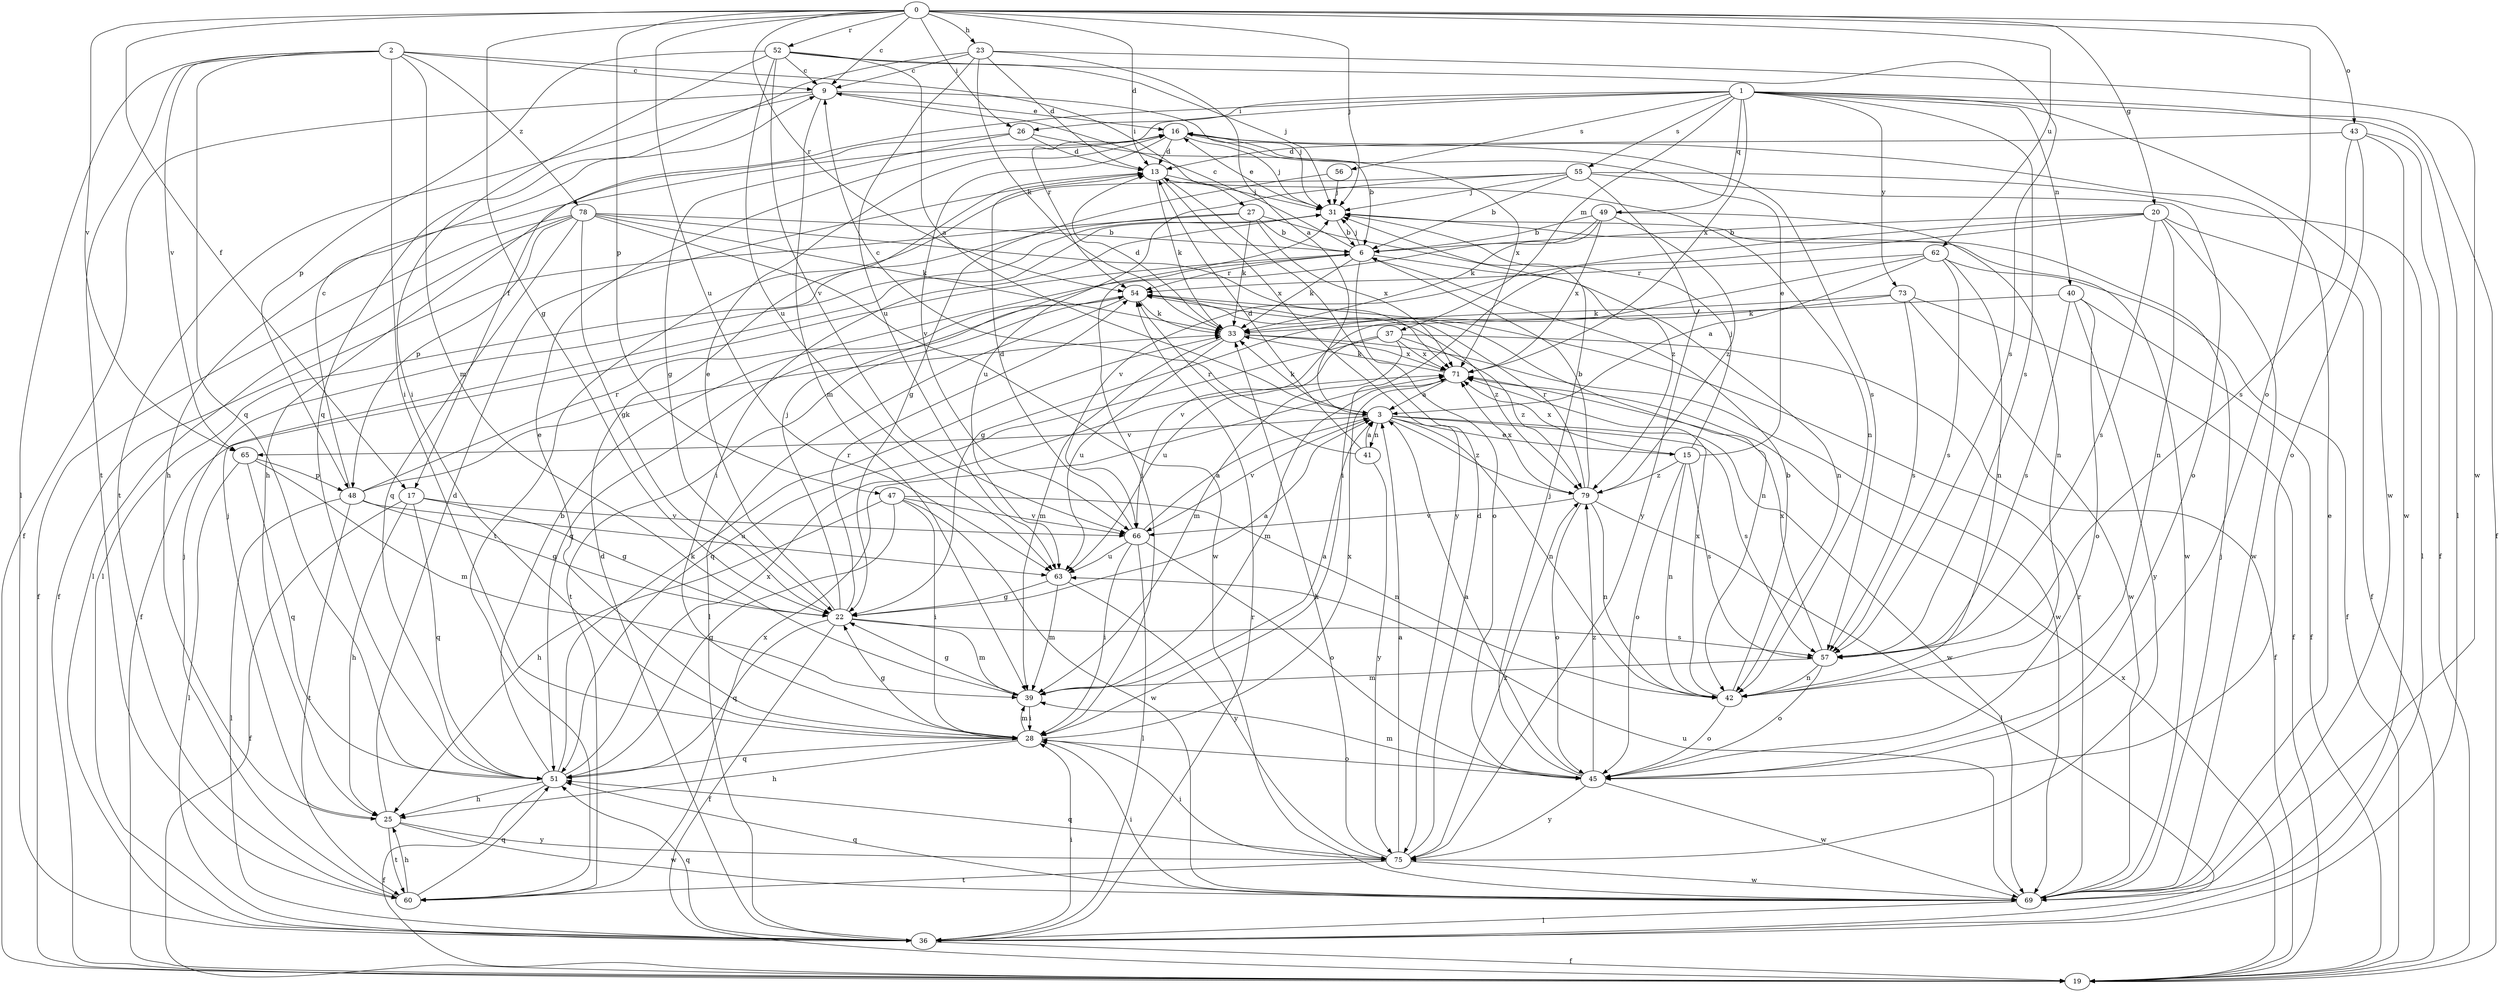 strict digraph  {
0;
1;
2;
3;
6;
9;
13;
15;
16;
17;
19;
20;
22;
23;
25;
26;
27;
28;
31;
33;
36;
37;
39;
40;
41;
42;
43;
45;
47;
48;
49;
51;
52;
54;
55;
56;
57;
60;
62;
63;
65;
66;
69;
71;
73;
75;
78;
79;
0 -> 9  [label=c];
0 -> 13  [label=d];
0 -> 17  [label=f];
0 -> 20  [label=g];
0 -> 22  [label=g];
0 -> 23  [label=h];
0 -> 26  [label=i];
0 -> 31  [label=j];
0 -> 43  [label=o];
0 -> 45  [label=o];
0 -> 47  [label=p];
0 -> 52  [label=r];
0 -> 54  [label=r];
0 -> 62  [label=u];
0 -> 63  [label=u];
0 -> 65  [label=v];
1 -> 17  [label=f];
1 -> 19  [label=f];
1 -> 26  [label=i];
1 -> 36  [label=l];
1 -> 37  [label=m];
1 -> 40  [label=n];
1 -> 49  [label=q];
1 -> 54  [label=r];
1 -> 55  [label=s];
1 -> 56  [label=s];
1 -> 57  [label=s];
1 -> 69  [label=w];
1 -> 71  [label=x];
1 -> 73  [label=y];
2 -> 9  [label=c];
2 -> 27  [label=i];
2 -> 28  [label=i];
2 -> 36  [label=l];
2 -> 39  [label=m];
2 -> 51  [label=q];
2 -> 60  [label=t];
2 -> 65  [label=v];
2 -> 78  [label=z];
3 -> 9  [label=c];
3 -> 15  [label=e];
3 -> 33  [label=k];
3 -> 41  [label=n];
3 -> 42  [label=n];
3 -> 57  [label=s];
3 -> 65  [label=v];
3 -> 66  [label=v];
3 -> 69  [label=w];
3 -> 79  [label=z];
6 -> 9  [label=c];
6 -> 19  [label=f];
6 -> 31  [label=j];
6 -> 33  [label=k];
6 -> 42  [label=n];
6 -> 45  [label=o];
6 -> 54  [label=r];
9 -> 16  [label=e];
9 -> 19  [label=f];
9 -> 31  [label=j];
9 -> 39  [label=m];
9 -> 60  [label=t];
13 -> 31  [label=j];
13 -> 33  [label=k];
13 -> 42  [label=n];
13 -> 75  [label=y];
15 -> 16  [label=e];
15 -> 31  [label=j];
15 -> 42  [label=n];
15 -> 45  [label=o];
15 -> 57  [label=s];
15 -> 71  [label=x];
15 -> 79  [label=z];
16 -> 13  [label=d];
16 -> 25  [label=h];
16 -> 31  [label=j];
16 -> 57  [label=s];
16 -> 66  [label=v];
16 -> 71  [label=x];
17 -> 19  [label=f];
17 -> 22  [label=g];
17 -> 25  [label=h];
17 -> 51  [label=q];
17 -> 66  [label=v];
19 -> 71  [label=x];
20 -> 6  [label=b];
20 -> 19  [label=f];
20 -> 28  [label=i];
20 -> 42  [label=n];
20 -> 57  [label=s];
20 -> 66  [label=v];
20 -> 69  [label=w];
22 -> 3  [label=a];
22 -> 16  [label=e];
22 -> 19  [label=f];
22 -> 31  [label=j];
22 -> 39  [label=m];
22 -> 51  [label=q];
22 -> 54  [label=r];
22 -> 57  [label=s];
23 -> 3  [label=a];
23 -> 9  [label=c];
23 -> 13  [label=d];
23 -> 33  [label=k];
23 -> 51  [label=q];
23 -> 63  [label=u];
23 -> 69  [label=w];
25 -> 13  [label=d];
25 -> 31  [label=j];
25 -> 60  [label=t];
25 -> 69  [label=w];
25 -> 75  [label=y];
26 -> 6  [label=b];
26 -> 13  [label=d];
26 -> 22  [label=g];
26 -> 25  [label=h];
27 -> 6  [label=b];
27 -> 19  [label=f];
27 -> 33  [label=k];
27 -> 36  [label=l];
27 -> 71  [label=x];
27 -> 79  [label=z];
28 -> 16  [label=e];
28 -> 22  [label=g];
28 -> 25  [label=h];
28 -> 39  [label=m];
28 -> 45  [label=o];
28 -> 51  [label=q];
28 -> 71  [label=x];
31 -> 6  [label=b];
31 -> 16  [label=e];
31 -> 28  [label=i];
31 -> 69  [label=w];
33 -> 13  [label=d];
33 -> 39  [label=m];
33 -> 63  [label=u];
33 -> 69  [label=w];
33 -> 71  [label=x];
36 -> 13  [label=d];
36 -> 19  [label=f];
36 -> 28  [label=i];
36 -> 51  [label=q];
36 -> 54  [label=r];
37 -> 19  [label=f];
37 -> 39  [label=m];
37 -> 51  [label=q];
37 -> 63  [label=u];
37 -> 71  [label=x];
37 -> 79  [label=z];
39 -> 3  [label=a];
39 -> 22  [label=g];
39 -> 28  [label=i];
40 -> 19  [label=f];
40 -> 33  [label=k];
40 -> 45  [label=o];
40 -> 57  [label=s];
40 -> 75  [label=y];
41 -> 3  [label=a];
41 -> 13  [label=d];
41 -> 54  [label=r];
41 -> 75  [label=y];
42 -> 6  [label=b];
42 -> 45  [label=o];
42 -> 71  [label=x];
43 -> 13  [label=d];
43 -> 19  [label=f];
43 -> 45  [label=o];
43 -> 57  [label=s];
43 -> 69  [label=w];
45 -> 3  [label=a];
45 -> 31  [label=j];
45 -> 39  [label=m];
45 -> 69  [label=w];
45 -> 75  [label=y];
45 -> 79  [label=z];
47 -> 25  [label=h];
47 -> 28  [label=i];
47 -> 42  [label=n];
47 -> 51  [label=q];
47 -> 66  [label=v];
47 -> 69  [label=w];
48 -> 9  [label=c];
48 -> 22  [label=g];
48 -> 33  [label=k];
48 -> 36  [label=l];
48 -> 54  [label=r];
48 -> 60  [label=t];
48 -> 63  [label=u];
49 -> 6  [label=b];
49 -> 28  [label=i];
49 -> 33  [label=k];
49 -> 42  [label=n];
49 -> 71  [label=x];
49 -> 79  [label=z];
51 -> 6  [label=b];
51 -> 19  [label=f];
51 -> 25  [label=h];
51 -> 33  [label=k];
51 -> 71  [label=x];
52 -> 3  [label=a];
52 -> 9  [label=c];
52 -> 28  [label=i];
52 -> 31  [label=j];
52 -> 48  [label=p];
52 -> 57  [label=s];
52 -> 63  [label=u];
52 -> 66  [label=v];
54 -> 33  [label=k];
54 -> 36  [label=l];
54 -> 42  [label=n];
54 -> 51  [label=q];
54 -> 60  [label=t];
54 -> 79  [label=z];
55 -> 6  [label=b];
55 -> 31  [label=j];
55 -> 36  [label=l];
55 -> 45  [label=o];
55 -> 60  [label=t];
55 -> 63  [label=u];
55 -> 75  [label=y];
56 -> 22  [label=g];
56 -> 31  [label=j];
57 -> 39  [label=m];
57 -> 42  [label=n];
57 -> 45  [label=o];
57 -> 71  [label=x];
60 -> 25  [label=h];
60 -> 31  [label=j];
60 -> 51  [label=q];
60 -> 71  [label=x];
62 -> 3  [label=a];
62 -> 19  [label=f];
62 -> 22  [label=g];
62 -> 42  [label=n];
62 -> 54  [label=r];
62 -> 57  [label=s];
63 -> 22  [label=g];
63 -> 39  [label=m];
63 -> 75  [label=y];
65 -> 36  [label=l];
65 -> 39  [label=m];
65 -> 48  [label=p];
65 -> 51  [label=q];
66 -> 3  [label=a];
66 -> 13  [label=d];
66 -> 28  [label=i];
66 -> 36  [label=l];
66 -> 45  [label=o];
66 -> 63  [label=u];
69 -> 16  [label=e];
69 -> 28  [label=i];
69 -> 31  [label=j];
69 -> 36  [label=l];
69 -> 51  [label=q];
69 -> 54  [label=r];
69 -> 63  [label=u];
71 -> 3  [label=a];
71 -> 33  [label=k];
71 -> 39  [label=m];
73 -> 19  [label=f];
73 -> 33  [label=k];
73 -> 57  [label=s];
73 -> 66  [label=v];
73 -> 69  [label=w];
75 -> 3  [label=a];
75 -> 13  [label=d];
75 -> 28  [label=i];
75 -> 33  [label=k];
75 -> 51  [label=q];
75 -> 60  [label=t];
75 -> 69  [label=w];
75 -> 79  [label=z];
78 -> 6  [label=b];
78 -> 19  [label=f];
78 -> 22  [label=g];
78 -> 33  [label=k];
78 -> 36  [label=l];
78 -> 48  [label=p];
78 -> 51  [label=q];
78 -> 69  [label=w];
78 -> 71  [label=x];
79 -> 6  [label=b];
79 -> 36  [label=l];
79 -> 42  [label=n];
79 -> 45  [label=o];
79 -> 54  [label=r];
79 -> 66  [label=v];
79 -> 71  [label=x];
}
